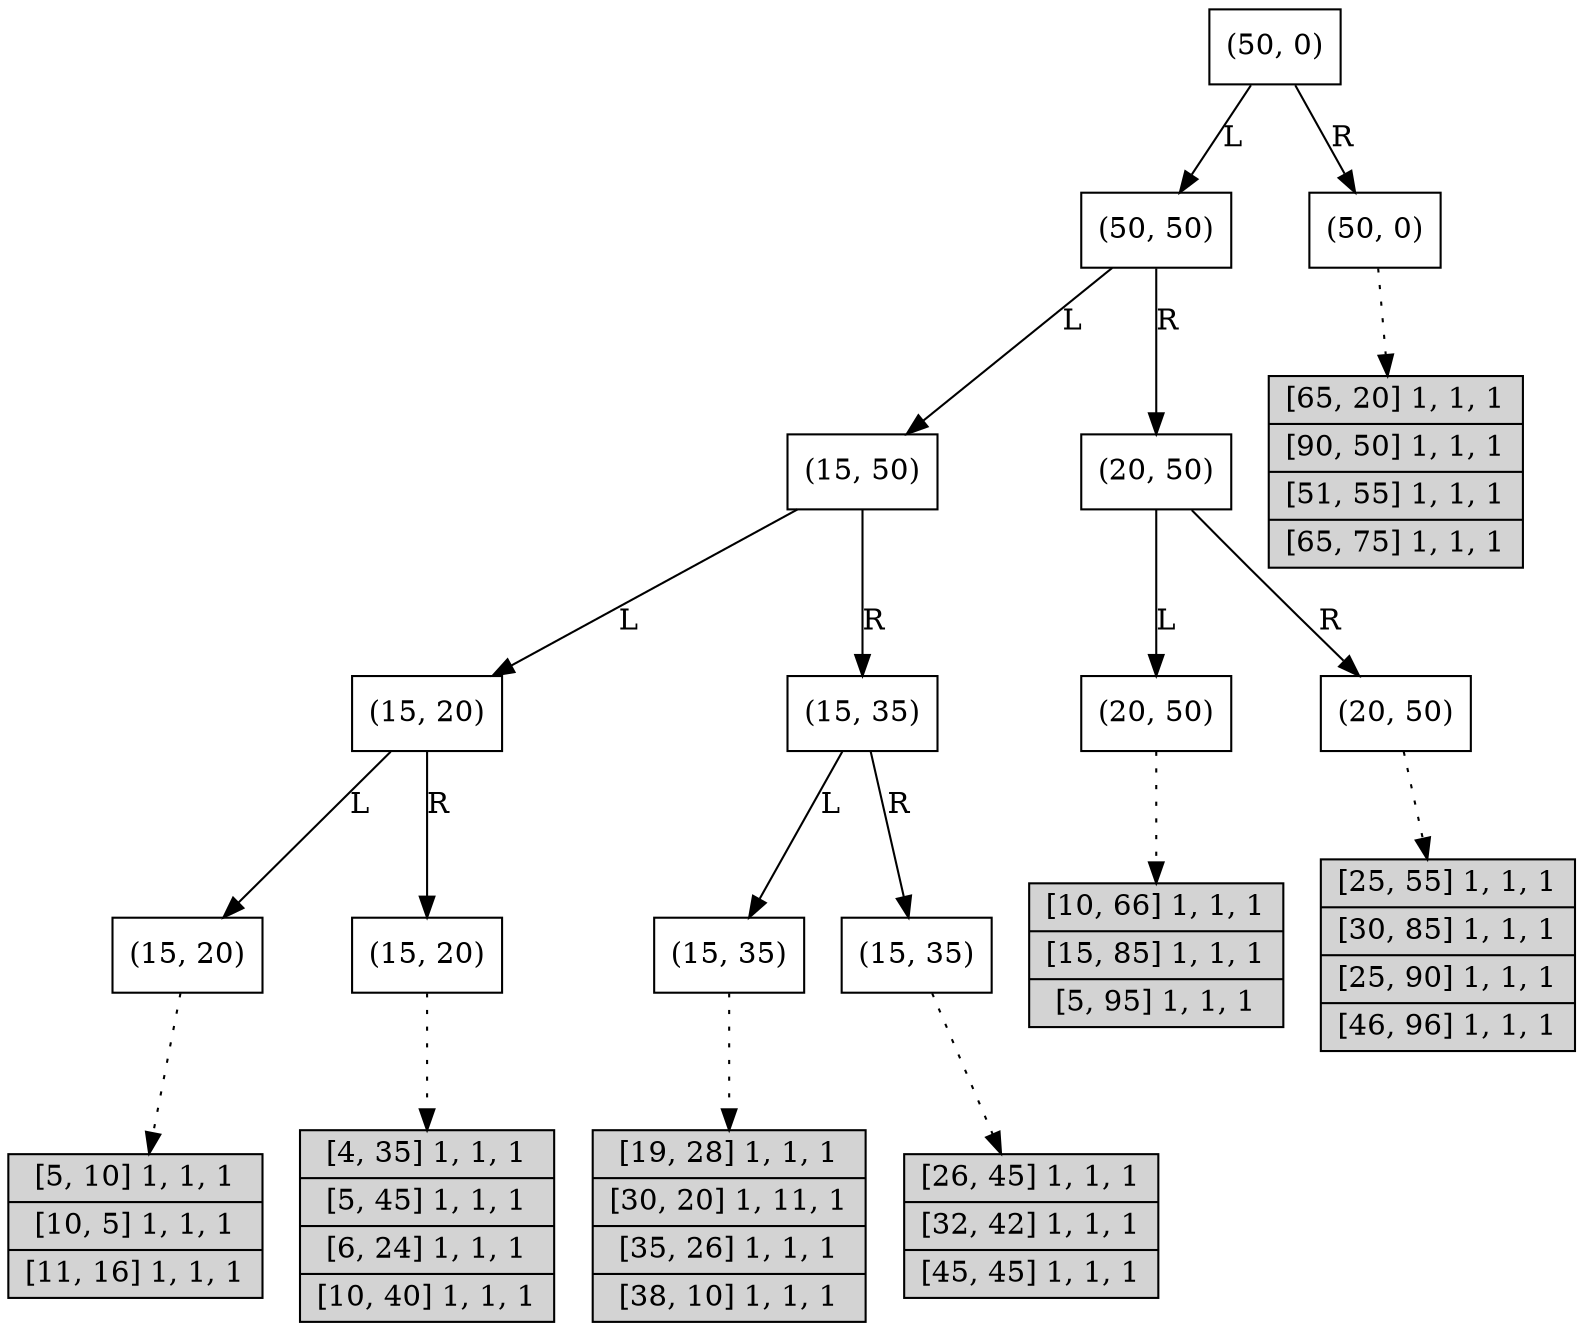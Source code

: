 digraph Tree {
  node [shape=record];
  node006919b0 [label="(50, 0)"];
  node006919b0 -> node006919d0 [label="L"];
  node006919d0 [label="(50, 50)"];
  node006919d0 -> node006919f0 [label="L"];
  node006919f0 [label="(15, 50)"];
  node006919f0 -> node00691a10 [label="L"];
  node00691a10 [label="(15, 20)"];
  node00691a10 -> node00691a30 [label="L"];
  node00691a30 [label="(15, 20)"];
  leaves00691a30 [label="{<f0> [5, 10] 1, 1, 1 | <f1> [10, 5] 1, 1, 1 | <f2> [11, 16] 1, 1, 1}", shape=record, style=filled, fillcolor=lightgrey];
  node00691a30 -> leaves00691a30 [style=dotted];
  node00691a10 -> node00693d88 [label="R"];
  node00693d88 [label="(15, 20)"];
  leaves00693d88 [label="{<f0> [4, 35] 1, 1, 1 | <f1> [5, 45] 1, 1, 1 | <f2> [6, 24] 1, 1, 1 | <f3> [10, 40] 1, 1, 1}", shape=record, style=filled, fillcolor=lightgrey];
  node00693d88 -> leaves00693d88 [style=dotted];
  node006919f0 -> node00693dc8 [label="R"];
  node00693dc8 [label="(15, 35)"];
  node00693dc8 -> node00693de8 [label="L"];
  node00693de8 [label="(15, 35)"];
  leaves00693de8 [label="{<f0> [19, 28] 1, 1, 1 | <f1> [30, 20] 1, 11, 1 | <f2> [35, 26] 1, 1, 1 | <f3> [38, 10] 1, 1, 1}", shape=record, style=filled, fillcolor=lightgrey];
  node00693de8 -> leaves00693de8 [style=dotted];
  node00693dc8 -> node00693e28 [label="R"];
  node00693e28 [label="(15, 35)"];
  leaves00693e28 [label="{<f0> [26, 45] 1, 1, 1 | <f1> [32, 42] 1, 1, 1 | <f2> [45, 45] 1, 1, 1}", shape=record, style=filled, fillcolor=lightgrey];
  node00693e28 -> leaves00693e28 [style=dotted];
  node006919d0 -> node00693e68 [label="R"];
  node00693e68 [label="(20, 50)"];
  node00693e68 -> node006904b0 [label="L"];
  node006904b0 [label="(20, 50)"];
  leaves006904b0 [label="{<f0> [10, 66] 1, 1, 1 | <f1> [15, 85] 1, 1, 1 | <f2> [5, 95] 1, 1, 1}", shape=record, style=filled, fillcolor=lightgrey];
  node006904b0 -> leaves006904b0 [style=dotted];
  node00693e68 -> node00691630 [label="R"];
  node00691630 [label="(20, 50)"];
  leaves00691630 [label="{<f0> [25, 55] 1, 1, 1 | <f1> [30, 85] 1, 1, 1 | <f2> [25, 90] 1, 1, 1 | <f3> [46, 96] 1, 1, 1}", shape=record, style=filled, fillcolor=lightgrey];
  node00691630 -> leaves00691630 [style=dotted];
  node006919b0 -> node00691690 [label="R"];
  node00691690 [label="(50, 0)"];
  leaves00691690 [label="{<f0> [65, 20] 1, 1, 1 | <f1> [90, 50] 1, 1, 1 | <f2> [51, 55] 1, 1, 1 | <f3> [65, 75] 1, 1, 1}", shape=record, style=filled, fillcolor=lightgrey];
  node00691690 -> leaves00691690 [style=dotted];
}
